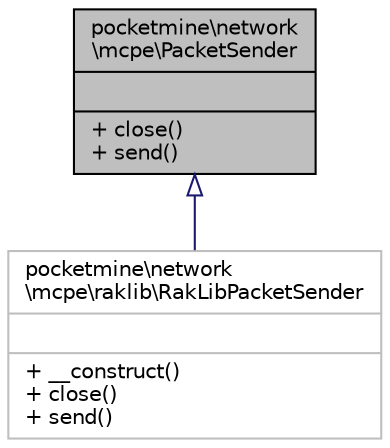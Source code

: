 digraph "pocketmine\network\mcpe\PacketSender"
{
 // INTERACTIVE_SVG=YES
 // LATEX_PDF_SIZE
  edge [fontname="Helvetica",fontsize="10",labelfontname="Helvetica",labelfontsize="10"];
  node [fontname="Helvetica",fontsize="10",shape=record];
  Node1 [label="{pocketmine\\network\l\\mcpe\\PacketSender\n||+ close()\l+ send()\l}",height=0.2,width=0.4,color="black", fillcolor="grey75", style="filled", fontcolor="black",tooltip=" "];
  Node1 -> Node2 [dir="back",color="midnightblue",fontsize="10",style="solid",arrowtail="onormal",fontname="Helvetica"];
  Node2 [label="{pocketmine\\network\l\\mcpe\\raklib\\RakLibPacketSender\n||+ __construct()\l+ close()\l+ send()\l}",height=0.2,width=0.4,color="grey75", fillcolor="white", style="filled",URL="$dc/d49/classpocketmine_1_1network_1_1mcpe_1_1raklib_1_1_rak_lib_packet_sender.html",tooltip=" "];
}
